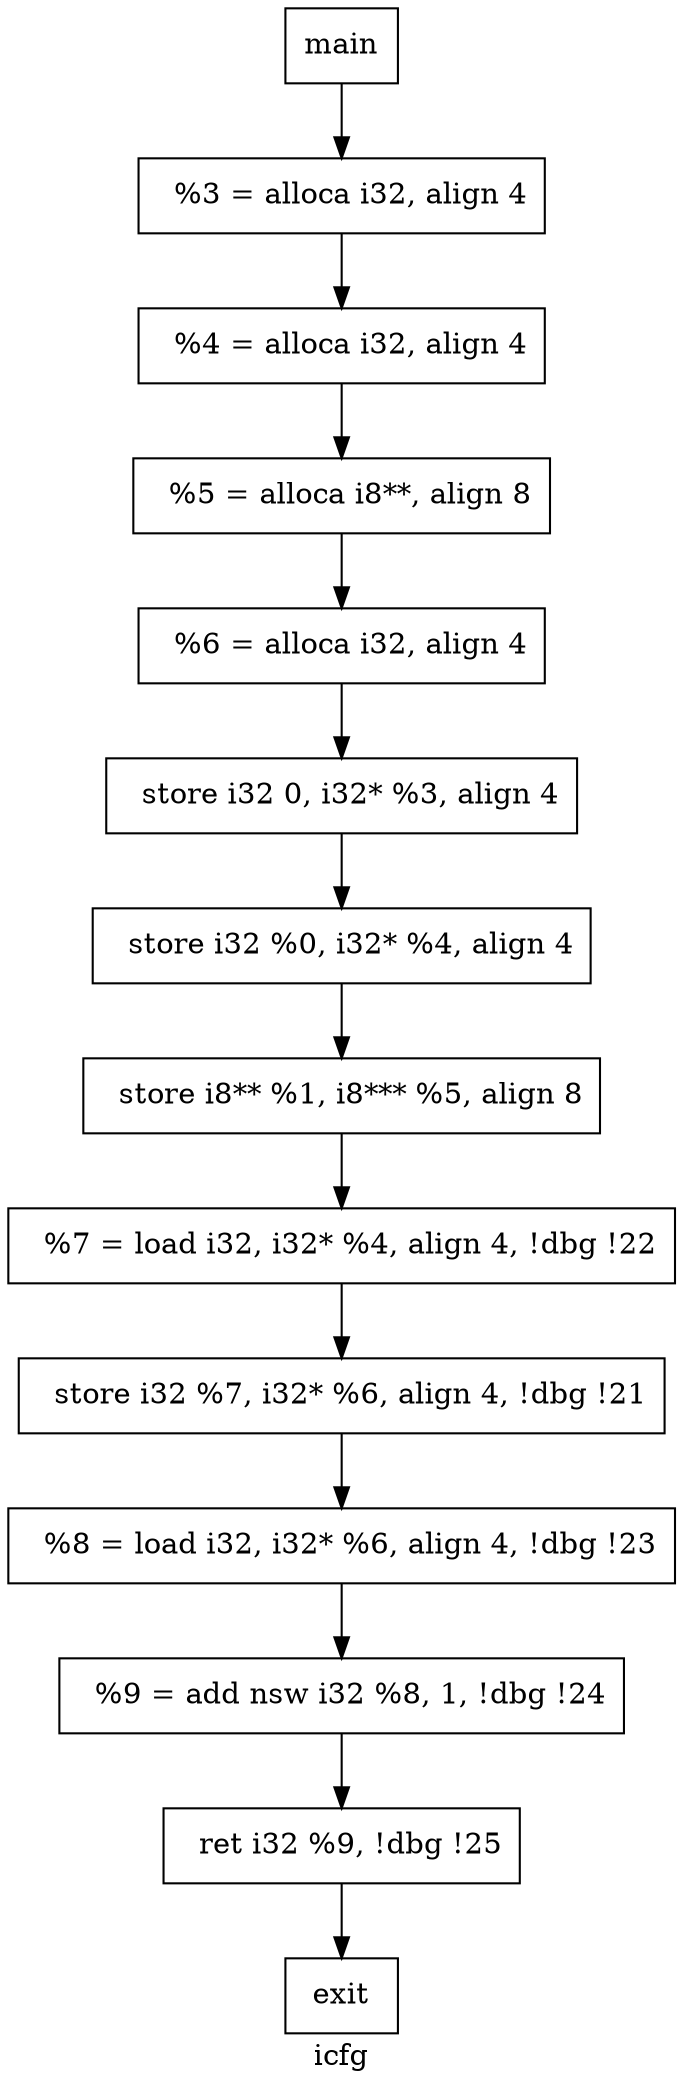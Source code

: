 digraph "icfg"{
	label="icfg";


	// Define the nodes
	N1 [shape=rectangle, color=black,label="main"];
	N2 [shape=rectangle, color=black,label="exit"];
	N3 [shape=rectangle, color=black,label="  %3 = alloca i32, align 4"];
	N4 [shape=rectangle, color=black,label="  %4 = alloca i32, align 4"];
	N5 [shape=rectangle, color=black,label="  %5 = alloca i8**, align 8"];
	N6 [shape=rectangle, color=black,label="  %6 = alloca i32, align 4"];
	N7 [shape=rectangle, color=black,label="  store i32 0, i32* %3, align 4"];
	N8 [shape=rectangle, color=black,label="  store i32 %0, i32* %4, align 4"];
	N9 [shape=rectangle, color=black,label="  store i8** %1, i8*** %5, align 8"];
	N10 [shape=rectangle, color=black,label="  %7 = load i32, i32* %4, align 4, !dbg !22"];
	N11 [shape=rectangle, color=black,label="  store i32 %7, i32* %6, align 4, !dbg !21"];
	N12 [shape=rectangle, color=black,label="  %8 = load i32, i32* %6, align 4, !dbg !23"];
	N13 [shape=rectangle, color=black,label="  %9 = add nsw i32 %8, 1, !dbg !24"];
	N14 [shape=rectangle, color=black,label="  ret i32 %9, !dbg !25"];


	// Define the edges
	N1 -> N3[color=black,label=""];
	N3 -> N4[color=black,label=""];
	N4 -> N5[color=black,label=""];
	N5 -> N6[color=black,label=""];
	N6 -> N7[color=black,label=""];
	N7 -> N8[color=black,label=""];
	N8 -> N9[color=black,label=""];
	N9 -> N10[color=black,label=""];
	N10 -> N11[color=black,label=""];
	N11 -> N12[color=black,label=""];
	N12 -> N13[color=black,label=""];
	N13 -> N14[color=black,label=""];
	N14 -> N2[color=black,label=""];
}
